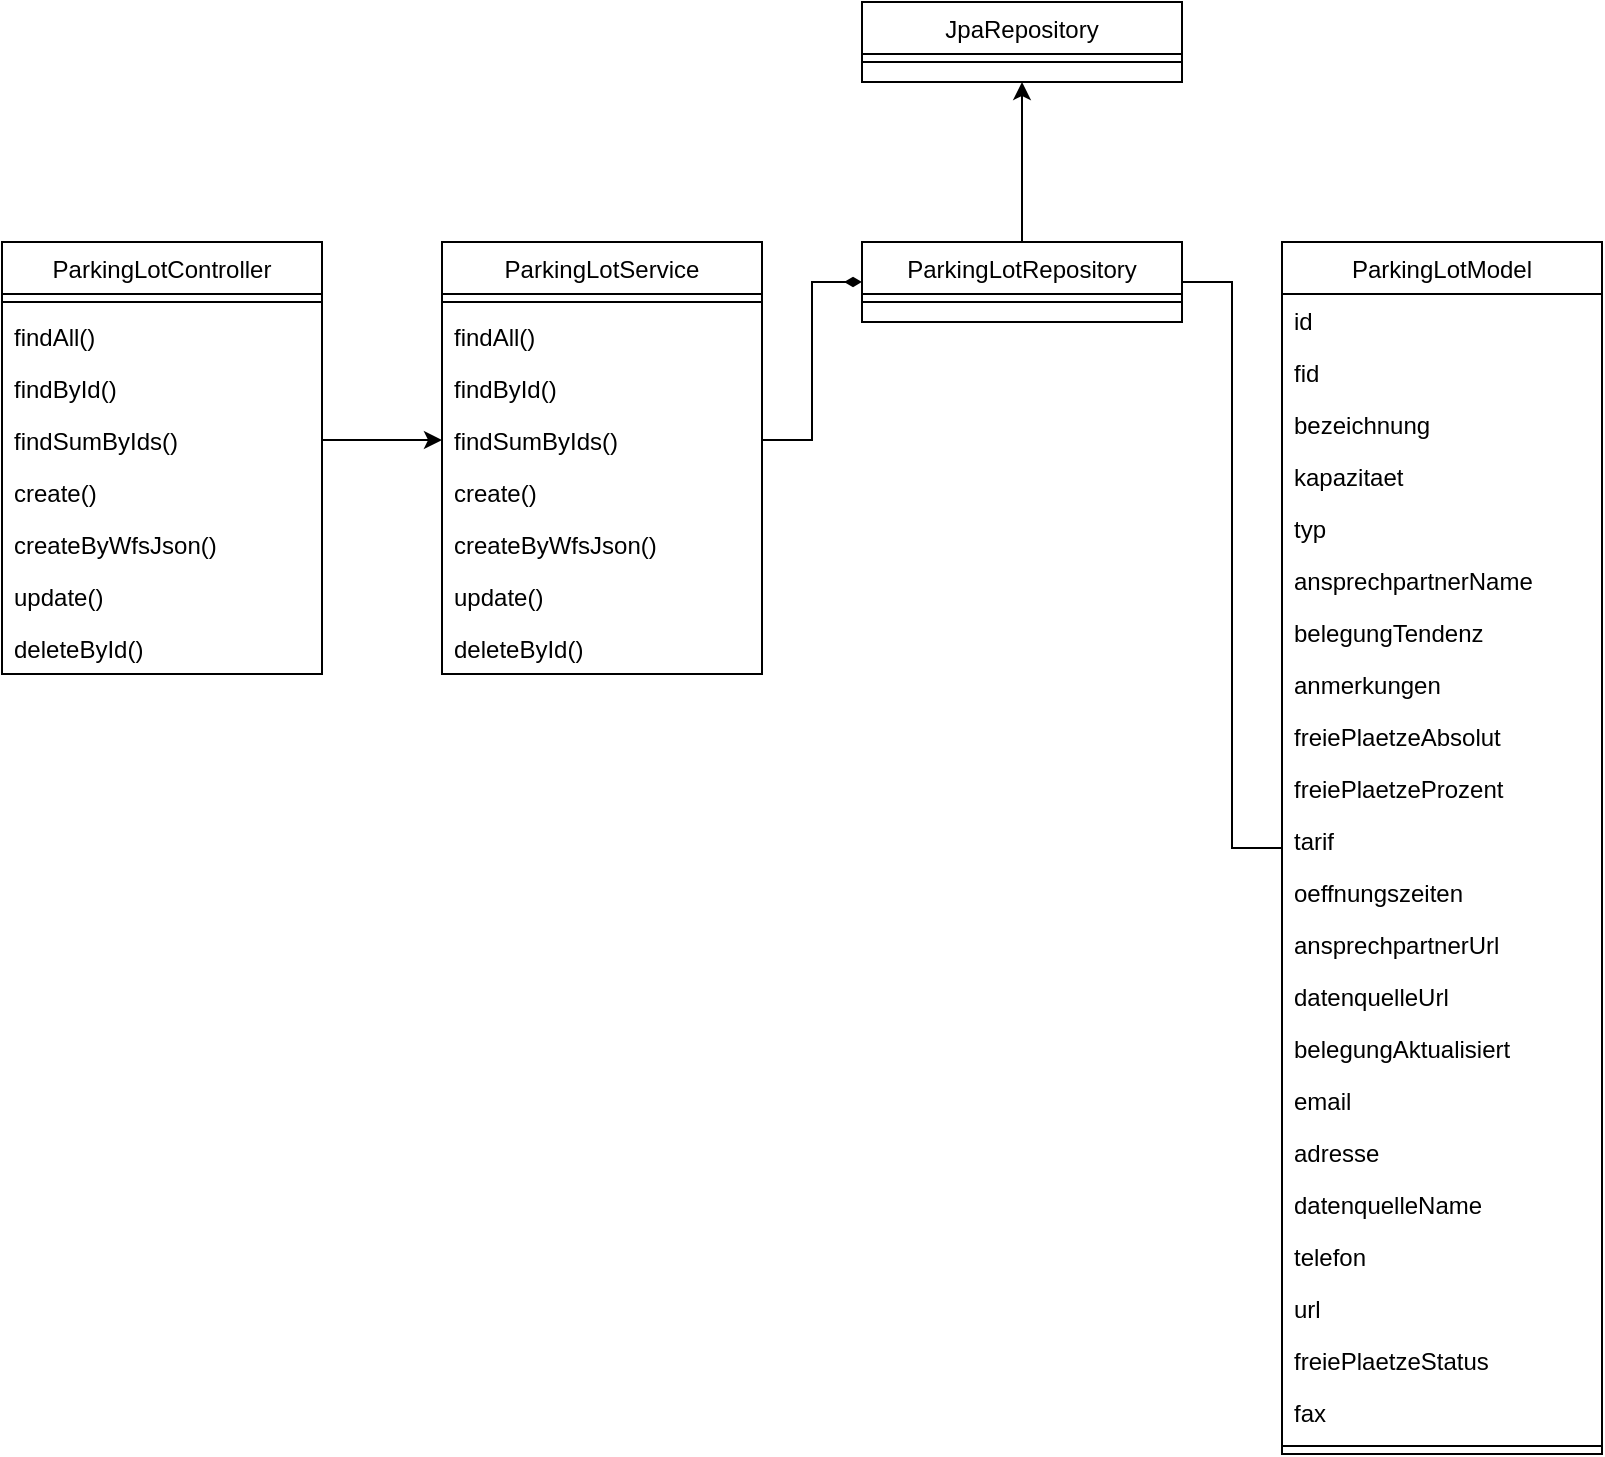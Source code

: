<mxfile version="25.0.3">
  <diagram id="C5RBs43oDa-KdzZeNtuy" name="Page-1">
    <mxGraphModel dx="1186" dy="650" grid="1" gridSize="10" guides="1" tooltips="1" connect="1" arrows="1" fold="1" page="1" pageScale="1" pageWidth="827" pageHeight="1169" math="0" shadow="0">
      <root>
        <mxCell id="WIyWlLk6GJQsqaUBKTNV-0" />
        <mxCell id="WIyWlLk6GJQsqaUBKTNV-1" parent="WIyWlLk6GJQsqaUBKTNV-0" />
        <mxCell id="Feec2Ir5UqOZrCgu6qx3-0" value="ParkingLotController" style="swimlane;fontStyle=0;align=center;verticalAlign=top;childLayout=stackLayout;horizontal=1;startSize=26;horizontalStack=0;resizeParent=1;resizeLast=0;collapsible=1;marginBottom=0;rounded=0;shadow=0;strokeWidth=1;" vertex="1" parent="WIyWlLk6GJQsqaUBKTNV-1">
          <mxGeometry x="90" y="610" width="160" height="216" as="geometry">
            <mxRectangle x="130" y="380" width="160" height="26" as="alternateBounds" />
          </mxGeometry>
        </mxCell>
        <mxCell id="Feec2Ir5UqOZrCgu6qx3-3" value="" style="line;html=1;strokeWidth=1;align=left;verticalAlign=middle;spacingTop=-1;spacingLeft=3;spacingRight=3;rotatable=0;labelPosition=right;points=[];portConstraint=eastwest;" vertex="1" parent="Feec2Ir5UqOZrCgu6qx3-0">
          <mxGeometry y="26" width="160" height="8" as="geometry" />
        </mxCell>
        <mxCell id="Feec2Ir5UqOZrCgu6qx3-4" value="findAll()" style="text;align=left;verticalAlign=top;spacingLeft=4;spacingRight=4;overflow=hidden;rotatable=0;points=[[0,0.5],[1,0.5]];portConstraint=eastwest;fontStyle=0" vertex="1" parent="Feec2Ir5UqOZrCgu6qx3-0">
          <mxGeometry y="34" width="160" height="26" as="geometry" />
        </mxCell>
        <mxCell id="Feec2Ir5UqOZrCgu6qx3-5" value="findById()" style="text;align=left;verticalAlign=top;spacingLeft=4;spacingRight=4;overflow=hidden;rotatable=0;points=[[0,0.5],[1,0.5]];portConstraint=eastwest;" vertex="1" parent="Feec2Ir5UqOZrCgu6qx3-0">
          <mxGeometry y="60" width="160" height="26" as="geometry" />
        </mxCell>
        <mxCell id="Feec2Ir5UqOZrCgu6qx3-10" value="findSumByIds()" style="text;align=left;verticalAlign=top;spacingLeft=4;spacingRight=4;overflow=hidden;rotatable=0;points=[[0,0.5],[1,0.5]];portConstraint=eastwest;" vertex="1" parent="Feec2Ir5UqOZrCgu6qx3-0">
          <mxGeometry y="86" width="160" height="26" as="geometry" />
        </mxCell>
        <mxCell id="Feec2Ir5UqOZrCgu6qx3-7" value="create()&#xa;" style="text;align=left;verticalAlign=top;spacingLeft=4;spacingRight=4;overflow=hidden;rotatable=0;points=[[0,0.5],[1,0.5]];portConstraint=eastwest;" vertex="1" parent="Feec2Ir5UqOZrCgu6qx3-0">
          <mxGeometry y="112" width="160" height="26" as="geometry" />
        </mxCell>
        <mxCell id="Feec2Ir5UqOZrCgu6qx3-69" value="createByWfsJson()&#xa;" style="text;align=left;verticalAlign=top;spacingLeft=4;spacingRight=4;overflow=hidden;rotatable=0;points=[[0,0.5],[1,0.5]];portConstraint=eastwest;" vertex="1" parent="Feec2Ir5UqOZrCgu6qx3-0">
          <mxGeometry y="138" width="160" height="26" as="geometry" />
        </mxCell>
        <mxCell id="Feec2Ir5UqOZrCgu6qx3-8" value="update()" style="text;align=left;verticalAlign=top;spacingLeft=4;spacingRight=4;overflow=hidden;rotatable=0;points=[[0,0.5],[1,0.5]];portConstraint=eastwest;" vertex="1" parent="Feec2Ir5UqOZrCgu6qx3-0">
          <mxGeometry y="164" width="160" height="26" as="geometry" />
        </mxCell>
        <mxCell id="Feec2Ir5UqOZrCgu6qx3-9" value="deleteById()" style="text;align=left;verticalAlign=top;spacingLeft=4;spacingRight=4;overflow=hidden;rotatable=0;points=[[0,0.5],[1,0.5]];portConstraint=eastwest;" vertex="1" parent="Feec2Ir5UqOZrCgu6qx3-0">
          <mxGeometry y="190" width="160" height="26" as="geometry" />
        </mxCell>
        <mxCell id="Feec2Ir5UqOZrCgu6qx3-11" value="ParkingLotService" style="swimlane;fontStyle=0;align=center;verticalAlign=top;childLayout=stackLayout;horizontal=1;startSize=26;horizontalStack=0;resizeParent=1;resizeLast=0;collapsible=1;marginBottom=0;rounded=0;shadow=0;strokeWidth=1;" vertex="1" parent="WIyWlLk6GJQsqaUBKTNV-1">
          <mxGeometry x="310" y="610" width="160" height="216" as="geometry">
            <mxRectangle x="130" y="380" width="160" height="26" as="alternateBounds" />
          </mxGeometry>
        </mxCell>
        <mxCell id="Feec2Ir5UqOZrCgu6qx3-12" value="" style="line;html=1;strokeWidth=1;align=left;verticalAlign=middle;spacingTop=-1;spacingLeft=3;spacingRight=3;rotatable=0;labelPosition=right;points=[];portConstraint=eastwest;" vertex="1" parent="Feec2Ir5UqOZrCgu6qx3-11">
          <mxGeometry y="26" width="160" height="8" as="geometry" />
        </mxCell>
        <mxCell id="Feec2Ir5UqOZrCgu6qx3-13" value="findAll()" style="text;align=left;verticalAlign=top;spacingLeft=4;spacingRight=4;overflow=hidden;rotatable=0;points=[[0,0.5],[1,0.5]];portConstraint=eastwest;fontStyle=0" vertex="1" parent="Feec2Ir5UqOZrCgu6qx3-11">
          <mxGeometry y="34" width="160" height="26" as="geometry" />
        </mxCell>
        <mxCell id="Feec2Ir5UqOZrCgu6qx3-14" value="findById()" style="text;align=left;verticalAlign=top;spacingLeft=4;spacingRight=4;overflow=hidden;rotatable=0;points=[[0,0.5],[1,0.5]];portConstraint=eastwest;" vertex="1" parent="Feec2Ir5UqOZrCgu6qx3-11">
          <mxGeometry y="60" width="160" height="26" as="geometry" />
        </mxCell>
        <mxCell id="Feec2Ir5UqOZrCgu6qx3-15" value="findSumByIds()" style="text;align=left;verticalAlign=top;spacingLeft=4;spacingRight=4;overflow=hidden;rotatable=0;points=[[0,0.5],[1,0.5]];portConstraint=eastwest;" vertex="1" parent="Feec2Ir5UqOZrCgu6qx3-11">
          <mxGeometry y="86" width="160" height="26" as="geometry" />
        </mxCell>
        <mxCell id="Feec2Ir5UqOZrCgu6qx3-16" value="create()&#xa;" style="text;align=left;verticalAlign=top;spacingLeft=4;spacingRight=4;overflow=hidden;rotatable=0;points=[[0,0.5],[1,0.5]];portConstraint=eastwest;" vertex="1" parent="Feec2Ir5UqOZrCgu6qx3-11">
          <mxGeometry y="112" width="160" height="26" as="geometry" />
        </mxCell>
        <mxCell id="Feec2Ir5UqOZrCgu6qx3-70" value="createByWfsJson()&#xa;" style="text;align=left;verticalAlign=top;spacingLeft=4;spacingRight=4;overflow=hidden;rotatable=0;points=[[0,0.5],[1,0.5]];portConstraint=eastwest;" vertex="1" parent="Feec2Ir5UqOZrCgu6qx3-11">
          <mxGeometry y="138" width="160" height="26" as="geometry" />
        </mxCell>
        <mxCell id="Feec2Ir5UqOZrCgu6qx3-17" value="update()" style="text;align=left;verticalAlign=top;spacingLeft=4;spacingRight=4;overflow=hidden;rotatable=0;points=[[0,0.5],[1,0.5]];portConstraint=eastwest;" vertex="1" parent="Feec2Ir5UqOZrCgu6qx3-11">
          <mxGeometry y="164" width="160" height="26" as="geometry" />
        </mxCell>
        <mxCell id="Feec2Ir5UqOZrCgu6qx3-18" value="deleteById()" style="text;align=left;verticalAlign=top;spacingLeft=4;spacingRight=4;overflow=hidden;rotatable=0;points=[[0,0.5],[1,0.5]];portConstraint=eastwest;" vertex="1" parent="Feec2Ir5UqOZrCgu6qx3-11">
          <mxGeometry y="190" width="160" height="26" as="geometry" />
        </mxCell>
        <mxCell id="Feec2Ir5UqOZrCgu6qx3-67" style="edgeStyle=orthogonalEdgeStyle;rounded=0;orthogonalLoop=1;jettySize=auto;html=1;exitX=1;exitY=0.5;exitDx=0;exitDy=0;endArrow=none;endFill=0;" edge="1" parent="WIyWlLk6GJQsqaUBKTNV-1" source="Feec2Ir5UqOZrCgu6qx3-19" target="Feec2Ir5UqOZrCgu6qx3-27">
          <mxGeometry relative="1" as="geometry" />
        </mxCell>
        <mxCell id="Feec2Ir5UqOZrCgu6qx3-19" value="ParkingLotRepository" style="swimlane;fontStyle=0;align=center;verticalAlign=top;childLayout=stackLayout;horizontal=1;startSize=26;horizontalStack=0;resizeParent=1;resizeLast=0;collapsible=1;marginBottom=0;rounded=0;shadow=0;strokeWidth=1;" vertex="1" parent="WIyWlLk6GJQsqaUBKTNV-1">
          <mxGeometry x="520" y="610" width="160" height="40" as="geometry">
            <mxRectangle x="130" y="380" width="160" height="26" as="alternateBounds" />
          </mxGeometry>
        </mxCell>
        <mxCell id="Feec2Ir5UqOZrCgu6qx3-20" value="" style="line;html=1;strokeWidth=1;align=left;verticalAlign=middle;spacingTop=-1;spacingLeft=3;spacingRight=3;rotatable=0;labelPosition=right;points=[];portConstraint=eastwest;" vertex="1" parent="Feec2Ir5UqOZrCgu6qx3-19">
          <mxGeometry y="26" width="160" height="8" as="geometry" />
        </mxCell>
        <mxCell id="Feec2Ir5UqOZrCgu6qx3-27" value="ParkingLotModel" style="swimlane;fontStyle=0;align=center;verticalAlign=top;childLayout=stackLayout;horizontal=1;startSize=26;horizontalStack=0;resizeParent=1;resizeLast=0;collapsible=1;marginBottom=0;rounded=0;shadow=0;strokeWidth=1;" vertex="1" parent="WIyWlLk6GJQsqaUBKTNV-1">
          <mxGeometry x="730" y="610" width="160" height="606" as="geometry">
            <mxRectangle x="130" y="380" width="160" height="26" as="alternateBounds" />
          </mxGeometry>
        </mxCell>
        <mxCell id="Feec2Ir5UqOZrCgu6qx3-47" value="id" style="text;align=left;verticalAlign=top;spacingLeft=4;spacingRight=4;overflow=hidden;rotatable=0;points=[[0,0.5],[1,0.5]];portConstraint=eastwest;" vertex="1" parent="Feec2Ir5UqOZrCgu6qx3-27">
          <mxGeometry y="26" width="160" height="26" as="geometry" />
        </mxCell>
        <mxCell id="Feec2Ir5UqOZrCgu6qx3-48" value="fid" style="text;align=left;verticalAlign=top;spacingLeft=4;spacingRight=4;overflow=hidden;rotatable=0;points=[[0,0.5],[1,0.5]];portConstraint=eastwest;" vertex="1" parent="Feec2Ir5UqOZrCgu6qx3-27">
          <mxGeometry y="52" width="160" height="26" as="geometry" />
        </mxCell>
        <mxCell id="Feec2Ir5UqOZrCgu6qx3-49" value="bezeichnung" style="text;align=left;verticalAlign=top;spacingLeft=4;spacingRight=4;overflow=hidden;rotatable=0;points=[[0,0.5],[1,0.5]];portConstraint=eastwest;" vertex="1" parent="Feec2Ir5UqOZrCgu6qx3-27">
          <mxGeometry y="78" width="160" height="26" as="geometry" />
        </mxCell>
        <mxCell id="Feec2Ir5UqOZrCgu6qx3-50" value="kapazitaet" style="text;align=left;verticalAlign=top;spacingLeft=4;spacingRight=4;overflow=hidden;rotatable=0;points=[[0,0.5],[1,0.5]];portConstraint=eastwest;" vertex="1" parent="Feec2Ir5UqOZrCgu6qx3-27">
          <mxGeometry y="104" width="160" height="26" as="geometry" />
        </mxCell>
        <mxCell id="Feec2Ir5UqOZrCgu6qx3-51" value="typ" style="text;align=left;verticalAlign=top;spacingLeft=4;spacingRight=4;overflow=hidden;rotatable=0;points=[[0,0.5],[1,0.5]];portConstraint=eastwest;" vertex="1" parent="Feec2Ir5UqOZrCgu6qx3-27">
          <mxGeometry y="130" width="160" height="26" as="geometry" />
        </mxCell>
        <mxCell id="Feec2Ir5UqOZrCgu6qx3-52" value="ansprechpartnerName" style="text;align=left;verticalAlign=top;spacingLeft=4;spacingRight=4;overflow=hidden;rotatable=0;points=[[0,0.5],[1,0.5]];portConstraint=eastwest;" vertex="1" parent="Feec2Ir5UqOZrCgu6qx3-27">
          <mxGeometry y="156" width="160" height="26" as="geometry" />
        </mxCell>
        <mxCell id="Feec2Ir5UqOZrCgu6qx3-53" value="belegungTendenz" style="text;align=left;verticalAlign=top;spacingLeft=4;spacingRight=4;overflow=hidden;rotatable=0;points=[[0,0.5],[1,0.5]];portConstraint=eastwest;" vertex="1" parent="Feec2Ir5UqOZrCgu6qx3-27">
          <mxGeometry y="182" width="160" height="26" as="geometry" />
        </mxCell>
        <mxCell id="Feec2Ir5UqOZrCgu6qx3-54" value="anmerkungen" style="text;align=left;verticalAlign=top;spacingLeft=4;spacingRight=4;overflow=hidden;rotatable=0;points=[[0,0.5],[1,0.5]];portConstraint=eastwest;" vertex="1" parent="Feec2Ir5UqOZrCgu6qx3-27">
          <mxGeometry y="208" width="160" height="26" as="geometry" />
        </mxCell>
        <mxCell id="Feec2Ir5UqOZrCgu6qx3-55" value="freiePlaetzeAbsolut" style="text;align=left;verticalAlign=top;spacingLeft=4;spacingRight=4;overflow=hidden;rotatable=0;points=[[0,0.5],[1,0.5]];portConstraint=eastwest;" vertex="1" parent="Feec2Ir5UqOZrCgu6qx3-27">
          <mxGeometry y="234" width="160" height="26" as="geometry" />
        </mxCell>
        <mxCell id="Feec2Ir5UqOZrCgu6qx3-68" value="freiePlaetzeProzent" style="text;align=left;verticalAlign=top;spacingLeft=4;spacingRight=4;overflow=hidden;rotatable=0;points=[[0,0.5],[1,0.5]];portConstraint=eastwest;" vertex="1" parent="Feec2Ir5UqOZrCgu6qx3-27">
          <mxGeometry y="260" width="160" height="26" as="geometry" />
        </mxCell>
        <mxCell id="Feec2Ir5UqOZrCgu6qx3-56" value="tarif" style="text;align=left;verticalAlign=top;spacingLeft=4;spacingRight=4;overflow=hidden;rotatable=0;points=[[0,0.5],[1,0.5]];portConstraint=eastwest;" vertex="1" parent="Feec2Ir5UqOZrCgu6qx3-27">
          <mxGeometry y="286" width="160" height="26" as="geometry" />
        </mxCell>
        <mxCell id="Feec2Ir5UqOZrCgu6qx3-57" value="oeffnungszeiten" style="text;align=left;verticalAlign=top;spacingLeft=4;spacingRight=4;overflow=hidden;rotatable=0;points=[[0,0.5],[1,0.5]];portConstraint=eastwest;" vertex="1" parent="Feec2Ir5UqOZrCgu6qx3-27">
          <mxGeometry y="312" width="160" height="26" as="geometry" />
        </mxCell>
        <mxCell id="Feec2Ir5UqOZrCgu6qx3-58" value="ansprechpartnerUrl" style="text;align=left;verticalAlign=top;spacingLeft=4;spacingRight=4;overflow=hidden;rotatable=0;points=[[0,0.5],[1,0.5]];portConstraint=eastwest;" vertex="1" parent="Feec2Ir5UqOZrCgu6qx3-27">
          <mxGeometry y="338" width="160" height="26" as="geometry" />
        </mxCell>
        <mxCell id="Feec2Ir5UqOZrCgu6qx3-60" value="datenquelleUrl" style="text;align=left;verticalAlign=top;spacingLeft=4;spacingRight=4;overflow=hidden;rotatable=0;points=[[0,0.5],[1,0.5]];portConstraint=eastwest;" vertex="1" parent="Feec2Ir5UqOZrCgu6qx3-27">
          <mxGeometry y="364" width="160" height="26" as="geometry" />
        </mxCell>
        <mxCell id="Feec2Ir5UqOZrCgu6qx3-61" value="belegungAktualisiert" style="text;align=left;verticalAlign=top;spacingLeft=4;spacingRight=4;overflow=hidden;rotatable=0;points=[[0,0.5],[1,0.5]];portConstraint=eastwest;" vertex="1" parent="Feec2Ir5UqOZrCgu6qx3-27">
          <mxGeometry y="390" width="160" height="26" as="geometry" />
        </mxCell>
        <mxCell id="Feec2Ir5UqOZrCgu6qx3-62" value="email" style="text;align=left;verticalAlign=top;spacingLeft=4;spacingRight=4;overflow=hidden;rotatable=0;points=[[0,0.5],[1,0.5]];portConstraint=eastwest;" vertex="1" parent="Feec2Ir5UqOZrCgu6qx3-27">
          <mxGeometry y="416" width="160" height="26" as="geometry" />
        </mxCell>
        <mxCell id="Feec2Ir5UqOZrCgu6qx3-63" value="adresse" style="text;align=left;verticalAlign=top;spacingLeft=4;spacingRight=4;overflow=hidden;rotatable=0;points=[[0,0.5],[1,0.5]];portConstraint=eastwest;" vertex="1" parent="Feec2Ir5UqOZrCgu6qx3-27">
          <mxGeometry y="442" width="160" height="26" as="geometry" />
        </mxCell>
        <mxCell id="Feec2Ir5UqOZrCgu6qx3-46" value="datenquelleName" style="text;align=left;verticalAlign=top;spacingLeft=4;spacingRight=4;overflow=hidden;rotatable=0;points=[[0,0.5],[1,0.5]];portConstraint=eastwest;" vertex="1" parent="Feec2Ir5UqOZrCgu6qx3-27">
          <mxGeometry y="468" width="160" height="26" as="geometry" />
        </mxCell>
        <mxCell id="Feec2Ir5UqOZrCgu6qx3-64" value="telefon" style="text;align=left;verticalAlign=top;spacingLeft=4;spacingRight=4;overflow=hidden;rotatable=0;points=[[0,0.5],[1,0.5]];portConstraint=eastwest;" vertex="1" parent="Feec2Ir5UqOZrCgu6qx3-27">
          <mxGeometry y="494" width="160" height="26" as="geometry" />
        </mxCell>
        <mxCell id="Feec2Ir5UqOZrCgu6qx3-34" value="url" style="text;align=left;verticalAlign=top;spacingLeft=4;spacingRight=4;overflow=hidden;rotatable=0;points=[[0,0.5],[1,0.5]];portConstraint=eastwest;" vertex="1" parent="Feec2Ir5UqOZrCgu6qx3-27">
          <mxGeometry y="520" width="160" height="26" as="geometry" />
        </mxCell>
        <mxCell id="Feec2Ir5UqOZrCgu6qx3-41" value="freiePlaetzeStatus" style="text;align=left;verticalAlign=top;spacingLeft=4;spacingRight=4;overflow=hidden;rotatable=0;points=[[0,0.5],[1,0.5]];portConstraint=eastwest;" vertex="1" parent="Feec2Ir5UqOZrCgu6qx3-27">
          <mxGeometry y="546" width="160" height="26" as="geometry" />
        </mxCell>
        <mxCell id="Feec2Ir5UqOZrCgu6qx3-59" value="fax" style="text;align=left;verticalAlign=top;spacingLeft=4;spacingRight=4;overflow=hidden;rotatable=0;points=[[0,0.5],[1,0.5]];portConstraint=eastwest;" vertex="1" parent="Feec2Ir5UqOZrCgu6qx3-27">
          <mxGeometry y="572" width="160" height="26" as="geometry" />
        </mxCell>
        <mxCell id="Feec2Ir5UqOZrCgu6qx3-28" value="" style="line;html=1;strokeWidth=1;align=left;verticalAlign=middle;spacingTop=-1;spacingLeft=3;spacingRight=3;rotatable=0;labelPosition=right;points=[];portConstraint=eastwest;" vertex="1" parent="Feec2Ir5UqOZrCgu6qx3-27">
          <mxGeometry y="598" width="160" height="8" as="geometry" />
        </mxCell>
        <mxCell id="Feec2Ir5UqOZrCgu6qx3-35" value="JpaRepository" style="swimlane;fontStyle=0;align=center;verticalAlign=top;childLayout=stackLayout;horizontal=1;startSize=26;horizontalStack=0;resizeParent=1;resizeLast=0;collapsible=1;marginBottom=0;rounded=0;shadow=0;strokeWidth=1;" vertex="1" parent="WIyWlLk6GJQsqaUBKTNV-1">
          <mxGeometry x="520" y="490" width="160" height="40" as="geometry">
            <mxRectangle x="130" y="380" width="160" height="26" as="alternateBounds" />
          </mxGeometry>
        </mxCell>
        <mxCell id="Feec2Ir5UqOZrCgu6qx3-36" value="" style="line;html=1;strokeWidth=1;align=left;verticalAlign=middle;spacingTop=-1;spacingLeft=3;spacingRight=3;rotatable=0;labelPosition=right;points=[];portConstraint=eastwest;" vertex="1" parent="Feec2Ir5UqOZrCgu6qx3-35">
          <mxGeometry y="26" width="160" height="8" as="geometry" />
        </mxCell>
        <mxCell id="Feec2Ir5UqOZrCgu6qx3-37" value="" style="endArrow=classic;html=1;rounded=0;exitX=0.5;exitY=0;exitDx=0;exitDy=0;entryX=0.5;entryY=1;entryDx=0;entryDy=0;" edge="1" parent="WIyWlLk6GJQsqaUBKTNV-1" source="Feec2Ir5UqOZrCgu6qx3-19" target="Feec2Ir5UqOZrCgu6qx3-35">
          <mxGeometry width="50" height="50" relative="1" as="geometry">
            <mxPoint x="640" y="620" as="sourcePoint" />
            <mxPoint x="650" y="560" as="targetPoint" />
          </mxGeometry>
        </mxCell>
        <mxCell id="Feec2Ir5UqOZrCgu6qx3-65" style="edgeStyle=orthogonalEdgeStyle;rounded=0;orthogonalLoop=1;jettySize=auto;html=1;exitX=1;exitY=0.5;exitDx=0;exitDy=0;entryX=0;entryY=0.5;entryDx=0;entryDy=0;" edge="1" parent="WIyWlLk6GJQsqaUBKTNV-1" source="Feec2Ir5UqOZrCgu6qx3-10" target="Feec2Ir5UqOZrCgu6qx3-15">
          <mxGeometry relative="1" as="geometry" />
        </mxCell>
        <mxCell id="Feec2Ir5UqOZrCgu6qx3-66" style="edgeStyle=orthogonalEdgeStyle;rounded=0;orthogonalLoop=1;jettySize=auto;html=1;exitX=1;exitY=0.5;exitDx=0;exitDy=0;entryX=0;entryY=0.5;entryDx=0;entryDy=0;endArrow=diamondThin;endFill=1;" edge="1" parent="WIyWlLk6GJQsqaUBKTNV-1" source="Feec2Ir5UqOZrCgu6qx3-15" target="Feec2Ir5UqOZrCgu6qx3-19">
          <mxGeometry relative="1" as="geometry" />
        </mxCell>
      </root>
    </mxGraphModel>
  </diagram>
</mxfile>

